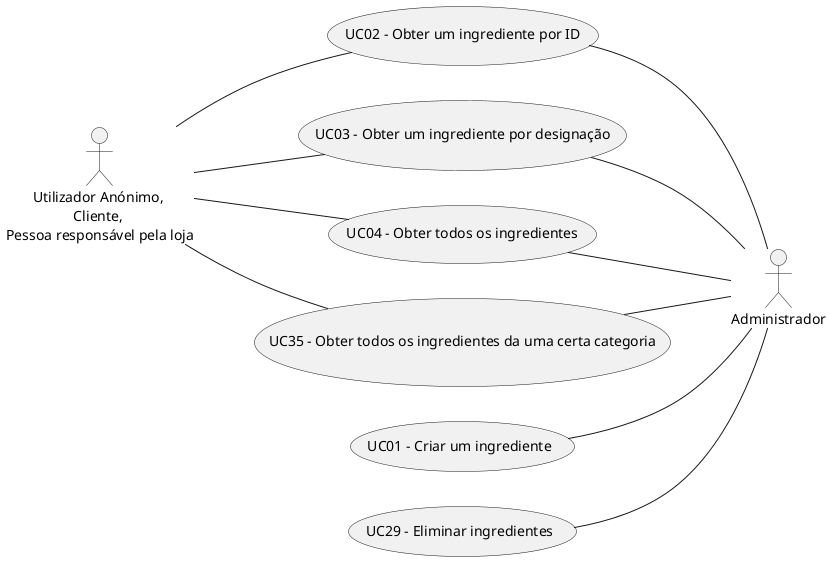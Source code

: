 @startuml

skinparam defaultTextAlignment center

left to right direction

:Utilizador Anónimo, \nCliente, \nPessoa responsável pela loja: as c
:Administrador: as admin

(UC01 - Criar um ingrediente) as UC01
(UC02 - Obter um ingrediente por ID) as UC02
(UC03 - Obter um ingrediente por designação) as UC03
(UC04 - Obter todos os ingredientes) as UC04
(UC29 - Eliminar ingredientes) as UC29
(UC35 - Obter todos os ingredientes da uma certa categoria) as UC35

UC01 -- admin
UC29 -- admin
UC02 -- admin
UC03 -- admin
UC04 -- admin
UC35 -- admin

c -- UC02
c -- UC03
c -- UC04
c -- UC35
@end